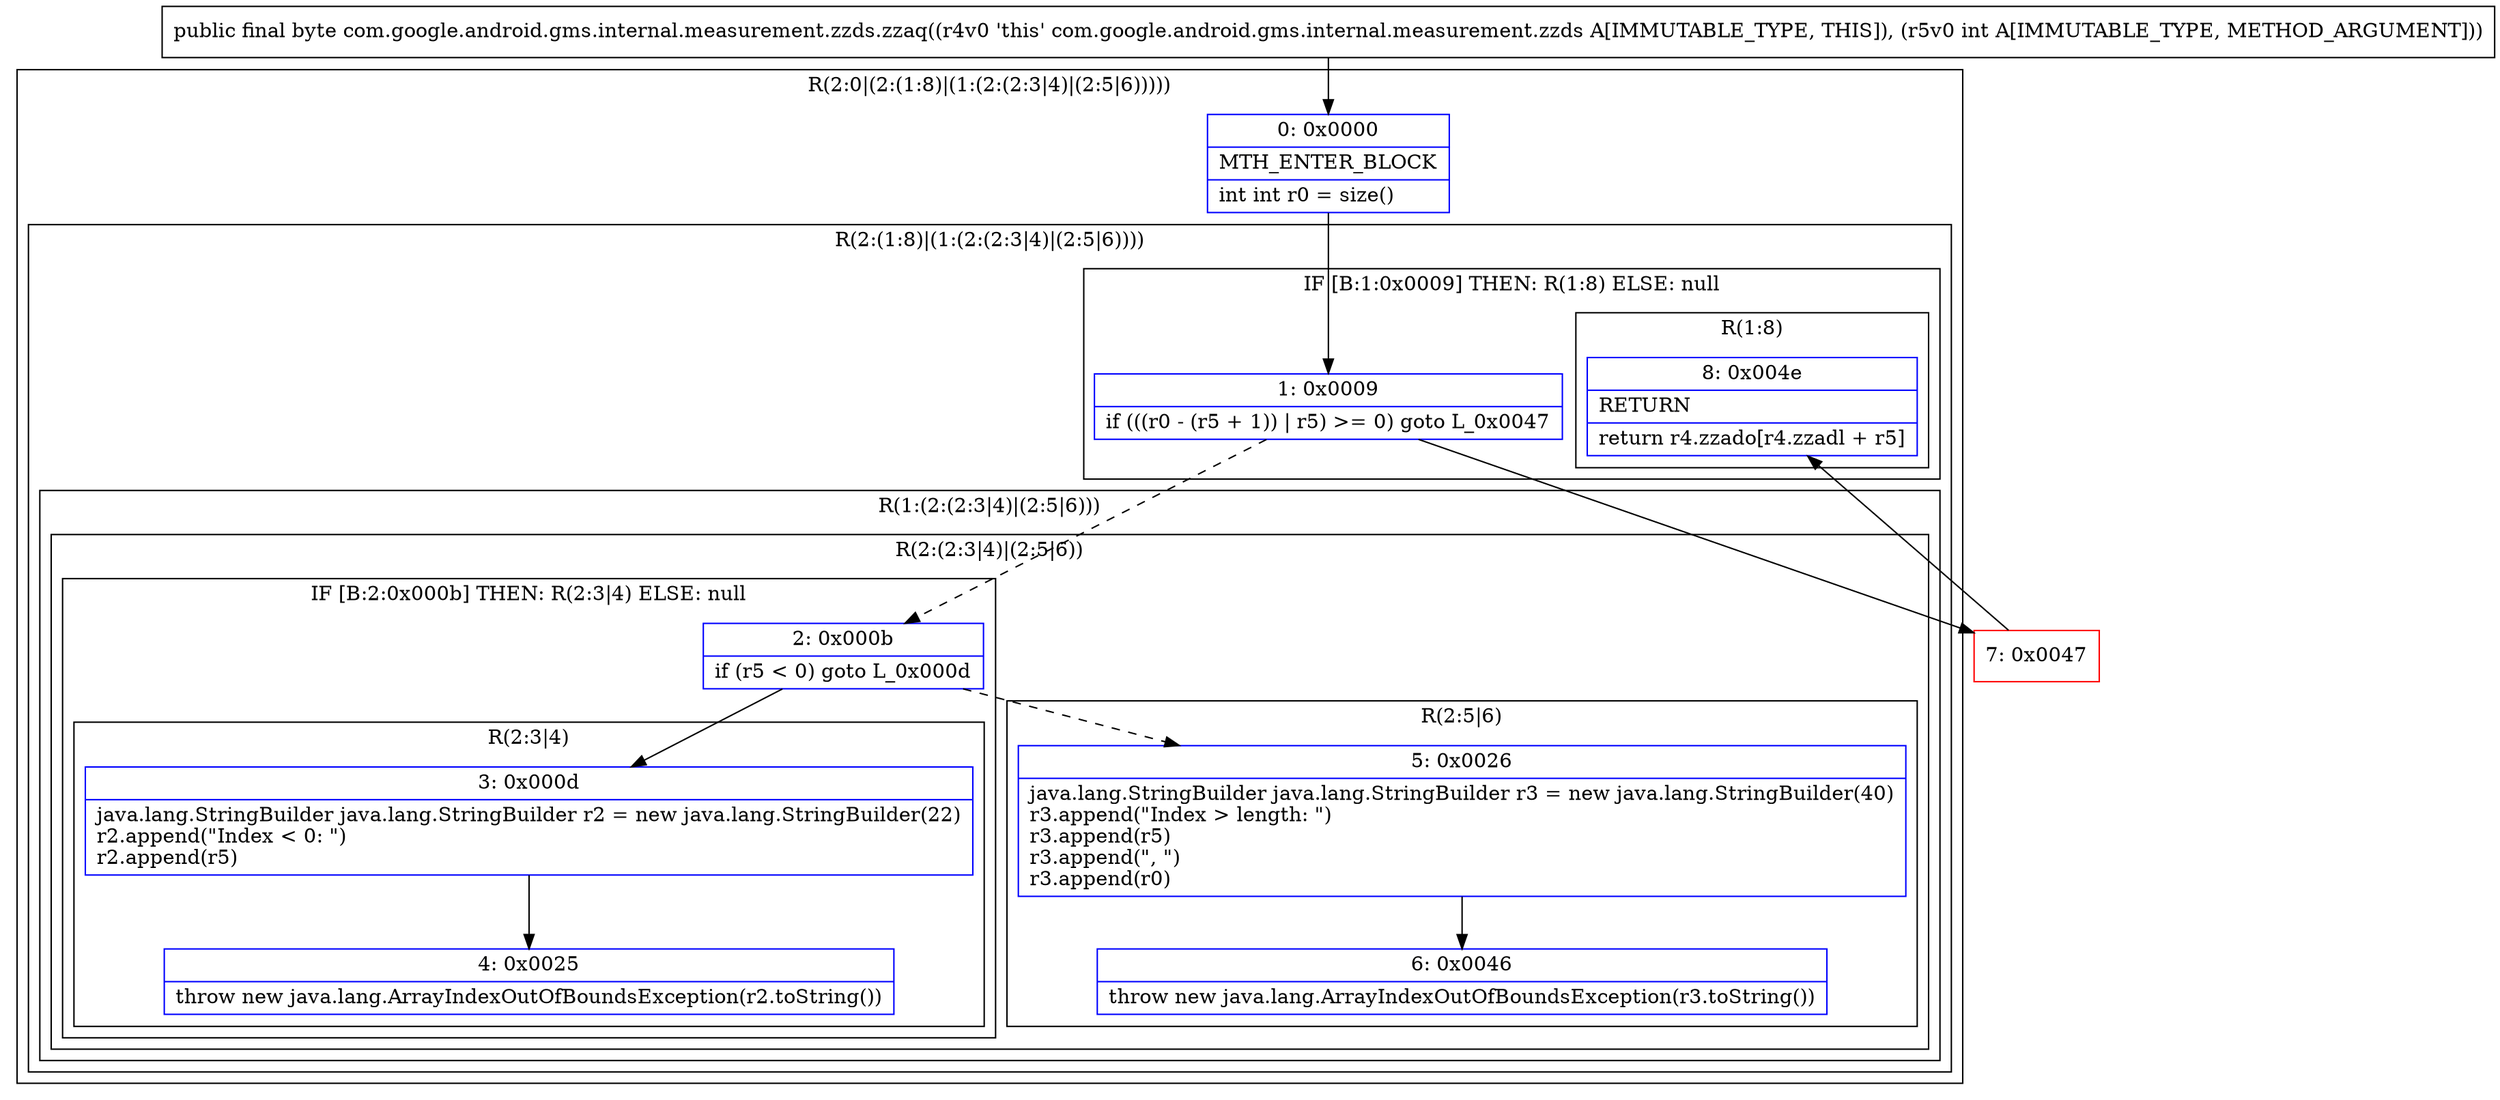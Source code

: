 digraph "CFG forcom.google.android.gms.internal.measurement.zzds.zzaq(I)B" {
subgraph cluster_Region_230279157 {
label = "R(2:0|(2:(1:8)|(1:(2:(2:3|4)|(2:5|6)))))";
node [shape=record,color=blue];
Node_0 [shape=record,label="{0\:\ 0x0000|MTH_ENTER_BLOCK\l|int int r0 = size()\l}"];
subgraph cluster_Region_1279364712 {
label = "R(2:(1:8)|(1:(2:(2:3|4)|(2:5|6))))";
node [shape=record,color=blue];
subgraph cluster_IfRegion_245103554 {
label = "IF [B:1:0x0009] THEN: R(1:8) ELSE: null";
node [shape=record,color=blue];
Node_1 [shape=record,label="{1\:\ 0x0009|if (((r0 \- (r5 + 1)) \| r5) \>= 0) goto L_0x0047\l}"];
subgraph cluster_Region_1850483135 {
label = "R(1:8)";
node [shape=record,color=blue];
Node_8 [shape=record,label="{8\:\ 0x004e|RETURN\l|return r4.zzado[r4.zzadl + r5]\l}"];
}
}
subgraph cluster_Region_956253039 {
label = "R(1:(2:(2:3|4)|(2:5|6)))";
node [shape=record,color=blue];
subgraph cluster_Region_341654500 {
label = "R(2:(2:3|4)|(2:5|6))";
node [shape=record,color=blue];
subgraph cluster_IfRegion_1420805577 {
label = "IF [B:2:0x000b] THEN: R(2:3|4) ELSE: null";
node [shape=record,color=blue];
Node_2 [shape=record,label="{2\:\ 0x000b|if (r5 \< 0) goto L_0x000d\l}"];
subgraph cluster_Region_1814322648 {
label = "R(2:3|4)";
node [shape=record,color=blue];
Node_3 [shape=record,label="{3\:\ 0x000d|java.lang.StringBuilder java.lang.StringBuilder r2 = new java.lang.StringBuilder(22)\lr2.append(\"Index \< 0: \")\lr2.append(r5)\l}"];
Node_4 [shape=record,label="{4\:\ 0x0025|throw new java.lang.ArrayIndexOutOfBoundsException(r2.toString())\l}"];
}
}
subgraph cluster_Region_344791088 {
label = "R(2:5|6)";
node [shape=record,color=blue];
Node_5 [shape=record,label="{5\:\ 0x0026|java.lang.StringBuilder java.lang.StringBuilder r3 = new java.lang.StringBuilder(40)\lr3.append(\"Index \> length: \")\lr3.append(r5)\lr3.append(\", \")\lr3.append(r0)\l}"];
Node_6 [shape=record,label="{6\:\ 0x0046|throw new java.lang.ArrayIndexOutOfBoundsException(r3.toString())\l}"];
}
}
}
}
}
Node_7 [shape=record,color=red,label="{7\:\ 0x0047}"];
MethodNode[shape=record,label="{public final byte com.google.android.gms.internal.measurement.zzds.zzaq((r4v0 'this' com.google.android.gms.internal.measurement.zzds A[IMMUTABLE_TYPE, THIS]), (r5v0 int A[IMMUTABLE_TYPE, METHOD_ARGUMENT])) }"];
MethodNode -> Node_0;
Node_0 -> Node_1;
Node_1 -> Node_2[style=dashed];
Node_1 -> Node_7;
Node_2 -> Node_3;
Node_2 -> Node_5[style=dashed];
Node_3 -> Node_4;
Node_5 -> Node_6;
Node_7 -> Node_8;
}

